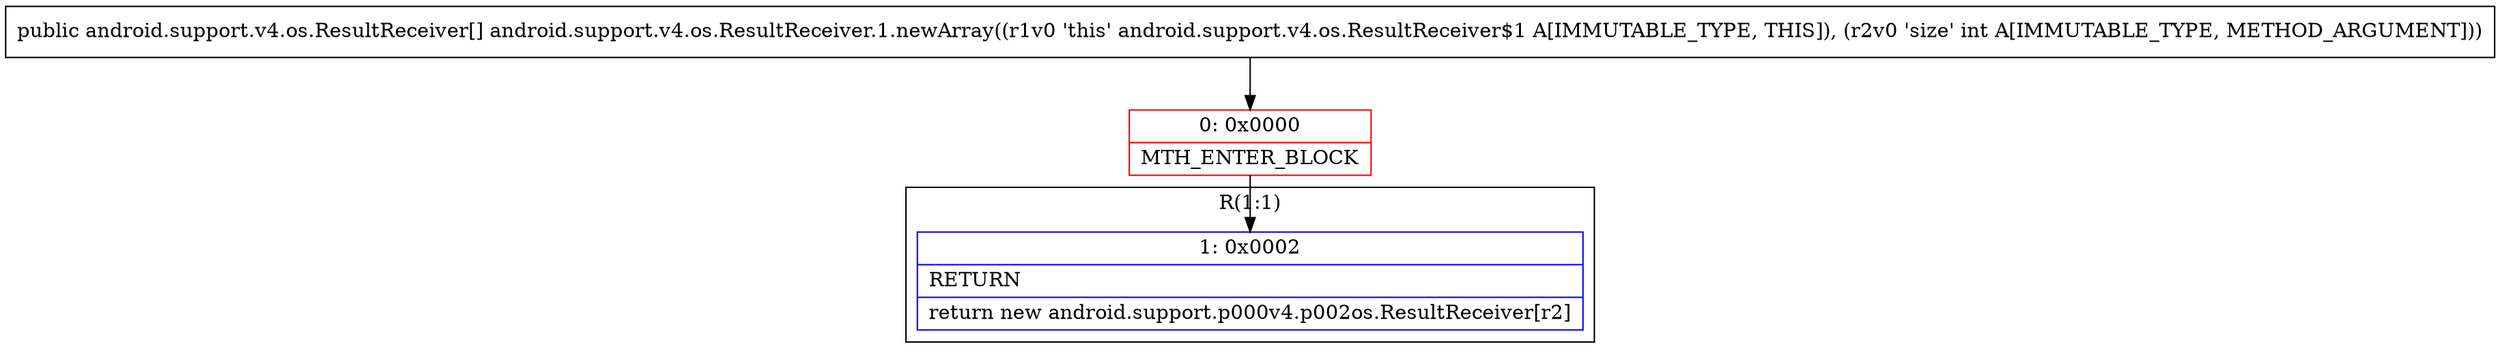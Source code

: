 digraph "CFG forandroid.support.v4.os.ResultReceiver.1.newArray(I)[Landroid\/support\/v4\/os\/ResultReceiver;" {
subgraph cluster_Region_1446523206 {
label = "R(1:1)";
node [shape=record,color=blue];
Node_1 [shape=record,label="{1\:\ 0x0002|RETURN\l|return new android.support.p000v4.p002os.ResultReceiver[r2]\l}"];
}
Node_0 [shape=record,color=red,label="{0\:\ 0x0000|MTH_ENTER_BLOCK\l}"];
MethodNode[shape=record,label="{public android.support.v4.os.ResultReceiver[] android.support.v4.os.ResultReceiver.1.newArray((r1v0 'this' android.support.v4.os.ResultReceiver$1 A[IMMUTABLE_TYPE, THIS]), (r2v0 'size' int A[IMMUTABLE_TYPE, METHOD_ARGUMENT])) }"];
MethodNode -> Node_0;
Node_0 -> Node_1;
}

